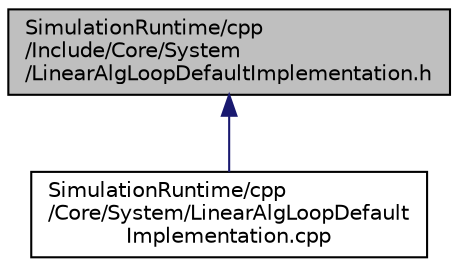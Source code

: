digraph "SimulationRuntime/cpp/Include/Core/System/LinearAlgLoopDefaultImplementation.h"
{
  edge [fontname="Helvetica",fontsize="10",labelfontname="Helvetica",labelfontsize="10"];
  node [fontname="Helvetica",fontsize="10",shape=record];
  Node1 [label="SimulationRuntime/cpp\l/Include/Core/System\l/LinearAlgLoopDefaultImplementation.h",height=0.2,width=0.4,color="black", fillcolor="grey75", style="filled", fontcolor="black"];
  Node1 -> Node2 [dir="back",color="midnightblue",fontsize="10",style="solid",fontname="Helvetica"];
  Node2 [label="SimulationRuntime/cpp\l/Core/System/LinearAlgLoopDefault\lImplementation.cpp",height=0.2,width=0.4,color="black", fillcolor="white", style="filled",URL="$de/de7/_linear_alg_loop_default_implementation_8cpp.html"];
}
